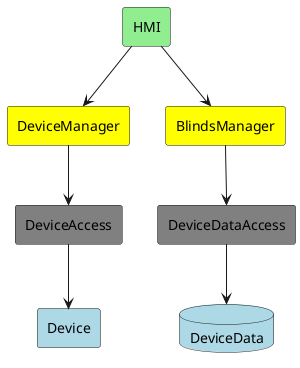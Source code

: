 @startuml CallChain Startup Device

skinparam ComponentStyle rectangle

[HMI] #LightGreen
[DeviceManager] #Yellow
[BlindsManager] #Yellow
[DeviceAccess] #Grey
[DeviceDataAccess] #Grey
[Device] #LightBlue
database DeviceData #LightBlue


HMI --> DeviceManager
HMI --> BlindsManager
DeviceManager --> DeviceAccess
BlindsManager --> DeviceDataAccess
DeviceAccess --> Device
DeviceDataAccess --> DeviceData

@enduml